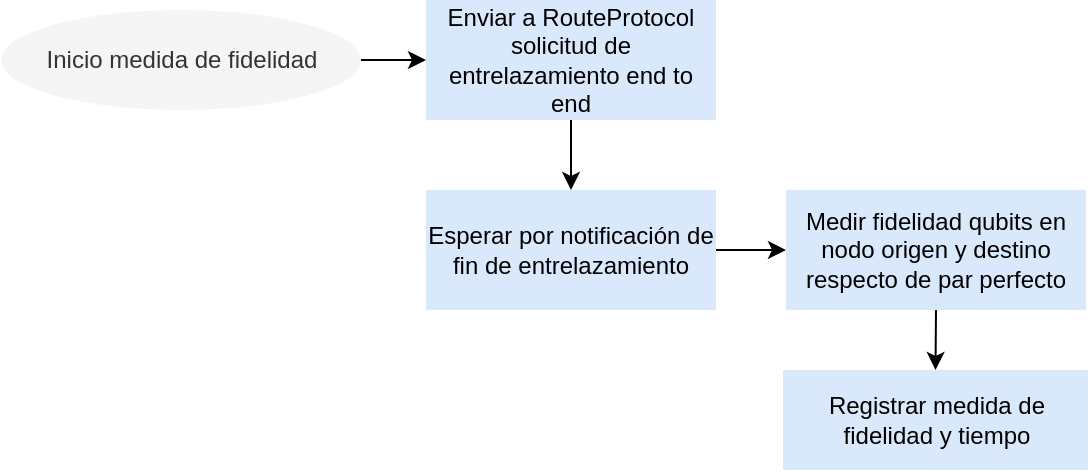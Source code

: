 <mxfile version="24.2.5" type="device">
  <diagram name="Página-1" id="ce-FKCB1P0Mh1XtgBsD0">
    <mxGraphModel dx="792" dy="436" grid="1" gridSize="10" guides="1" tooltips="1" connect="1" arrows="1" fold="1" page="1" pageScale="1" pageWidth="827" pageHeight="583" math="0" shadow="0">
      <root>
        <mxCell id="0" />
        <mxCell id="1" parent="0" />
        <mxCell id="35S9LkvGi4-J7ZH6ce57-4" style="edgeStyle=orthogonalEdgeStyle;rounded=0;orthogonalLoop=1;jettySize=auto;html=1;exitX=1;exitY=0.5;exitDx=0;exitDy=0;entryX=0;entryY=0.5;entryDx=0;entryDy=0;" parent="1" source="LCIzZ4A6UkGF-yDOenK1-1" target="2WoFsreHTxvS4U5rfmcO-1" edge="1">
          <mxGeometry relative="1" as="geometry" />
        </mxCell>
        <mxCell id="LCIzZ4A6UkGF-yDOenK1-1" value="Inicio medida de fidelidad" style="ellipse;whiteSpace=wrap;html=1;fillColor=#f5f5f5;fontColor=#333333;strokeColor=none;" parent="1" vertex="1">
          <mxGeometry x="107.5" y="70" width="180" height="50" as="geometry" />
        </mxCell>
        <mxCell id="35S9LkvGi4-J7ZH6ce57-5" style="edgeStyle=orthogonalEdgeStyle;rounded=0;orthogonalLoop=1;jettySize=auto;html=1;exitX=0.5;exitY=1;exitDx=0;exitDy=0;entryX=0.5;entryY=0;entryDx=0;entryDy=0;" parent="1" source="2WoFsreHTxvS4U5rfmcO-1" target="2WoFsreHTxvS4U5rfmcO-2" edge="1">
          <mxGeometry relative="1" as="geometry" />
        </mxCell>
        <mxCell id="2WoFsreHTxvS4U5rfmcO-1" value="Enviar a RouteProtocol solicitud de entrelazamiento end to end" style="rounded=0;whiteSpace=wrap;html=1;fillColor=#dae8fc;strokeColor=none;" parent="1" vertex="1">
          <mxGeometry x="320" y="65" width="145" height="60" as="geometry" />
        </mxCell>
        <mxCell id="35S9LkvGi4-J7ZH6ce57-6" style="edgeStyle=orthogonalEdgeStyle;rounded=0;orthogonalLoop=1;jettySize=auto;html=1;exitX=1;exitY=0.5;exitDx=0;exitDy=0;entryX=0;entryY=0.5;entryDx=0;entryDy=0;" parent="1" source="2WoFsreHTxvS4U5rfmcO-2" target="35S9LkvGi4-J7ZH6ce57-1" edge="1">
          <mxGeometry relative="1" as="geometry" />
        </mxCell>
        <mxCell id="2WoFsreHTxvS4U5rfmcO-2" value="Esperar por notificación de fin de entrelazamiento" style="rounded=0;whiteSpace=wrap;html=1;fillColor=#dae8fc;strokeColor=none;" parent="1" vertex="1">
          <mxGeometry x="320" y="160" width="145" height="60" as="geometry" />
        </mxCell>
        <mxCell id="35S9LkvGi4-J7ZH6ce57-8" style="edgeStyle=orthogonalEdgeStyle;rounded=0;orthogonalLoop=1;jettySize=auto;html=1;exitX=0.5;exitY=1;exitDx=0;exitDy=0;entryX=0.5;entryY=0;entryDx=0;entryDy=0;" parent="1" source="35S9LkvGi4-J7ZH6ce57-1" target="35S9LkvGi4-J7ZH6ce57-2" edge="1">
          <mxGeometry relative="1" as="geometry" />
        </mxCell>
        <mxCell id="35S9LkvGi4-J7ZH6ce57-1" value="Medir fidelidad qubits en nodo origen y destino respecto de par perfecto" style="rounded=0;whiteSpace=wrap;html=1;fillColor=#dae8fc;strokeColor=none;" parent="1" vertex="1">
          <mxGeometry x="500" y="160" width="150" height="60" as="geometry" />
        </mxCell>
        <mxCell id="35S9LkvGi4-J7ZH6ce57-2" value="Registrar medida de fidelidad y tiempo" style="rounded=0;whiteSpace=wrap;html=1;fillColor=#dae8fc;strokeColor=none;" parent="1" vertex="1">
          <mxGeometry x="498.5" y="250" width="152.5" height="50" as="geometry" />
        </mxCell>
      </root>
    </mxGraphModel>
  </diagram>
</mxfile>
